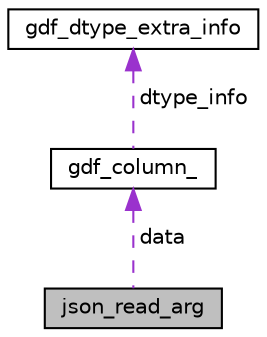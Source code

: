 digraph "json_read_arg"
{
  edge [fontname="Helvetica",fontsize="10",labelfontname="Helvetica",labelfontsize="10"];
  node [fontname="Helvetica",fontsize="10",shape=record];
  Node1 [label="json_read_arg",height=0.2,width=0.4,color="black", fillcolor="grey75", style="filled", fontcolor="black"];
  Node2 -> Node1 [dir="back",color="darkorchid3",fontsize="10",style="dashed",label=" data" ,fontname="Helvetica"];
  Node2 [label="gdf_column_",height=0.2,width=0.4,color="black", fillcolor="white", style="filled",URL="$structgdf__column__.html",tooltip="The C representation of a column in CUDF. This is the main unit of operation. "];
  Node3 -> Node2 [dir="back",color="darkorchid3",fontsize="10",style="dashed",label=" dtype_info" ,fontname="Helvetica"];
  Node3 [label="gdf_dtype_extra_info",height=0.2,width=0.4,color="black", fillcolor="white", style="filled",URL="$structgdf__dtype__extra__info.html",tooltip="Extra information about column type. "];
}
